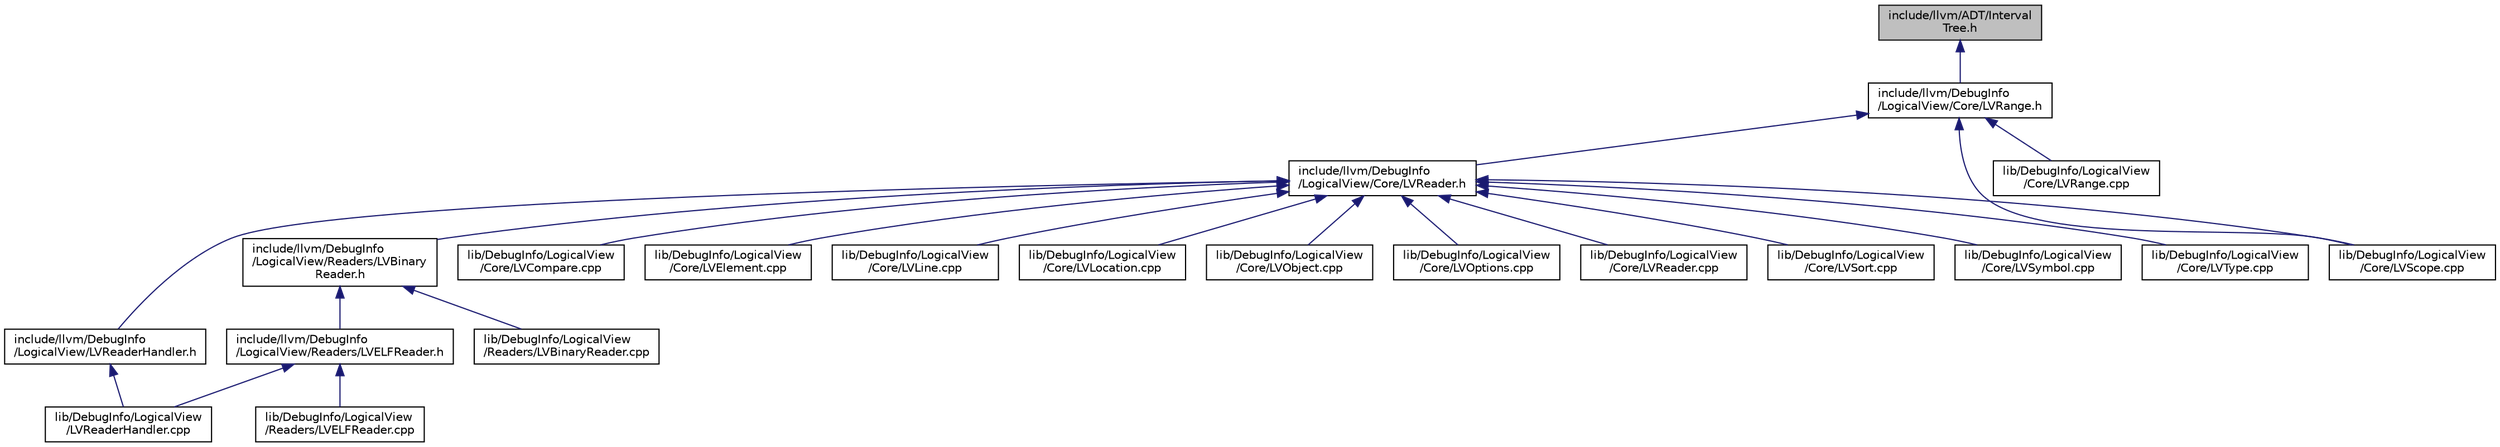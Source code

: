 digraph "include/llvm/ADT/IntervalTree.h"
{
 // LATEX_PDF_SIZE
  bgcolor="transparent";
  edge [fontname="Helvetica",fontsize="10",labelfontname="Helvetica",labelfontsize="10"];
  node [fontname="Helvetica",fontsize="10",shape=record];
  Node1 [label="include/llvm/ADT/Interval\lTree.h",height=0.2,width=0.4,color="black", fillcolor="grey75", style="filled", fontcolor="black",tooltip=" "];
  Node1 -> Node2 [dir="back",color="midnightblue",fontsize="10",style="solid",fontname="Helvetica"];
  Node2 [label="include/llvm/DebugInfo\l/LogicalView/Core/LVRange.h",height=0.2,width=0.4,color="black",URL="$LVRange_8h.html",tooltip=" "];
  Node2 -> Node3 [dir="back",color="midnightblue",fontsize="10",style="solid",fontname="Helvetica"];
  Node3 [label="include/llvm/DebugInfo\l/LogicalView/Core/LVReader.h",height=0.2,width=0.4,color="black",URL="$LVReader_8h.html",tooltip=" "];
  Node3 -> Node4 [dir="back",color="midnightblue",fontsize="10",style="solid",fontname="Helvetica"];
  Node4 [label="include/llvm/DebugInfo\l/LogicalView/LVReaderHandler.h",height=0.2,width=0.4,color="black",URL="$LVReaderHandler_8h.html",tooltip=" "];
  Node4 -> Node5 [dir="back",color="midnightblue",fontsize="10",style="solid",fontname="Helvetica"];
  Node5 [label="lib/DebugInfo/LogicalView\l/LVReaderHandler.cpp",height=0.2,width=0.4,color="black",URL="$LVReaderHandler_8cpp.html",tooltip=" "];
  Node3 -> Node6 [dir="back",color="midnightblue",fontsize="10",style="solid",fontname="Helvetica"];
  Node6 [label="include/llvm/DebugInfo\l/LogicalView/Readers/LVBinary\lReader.h",height=0.2,width=0.4,color="black",URL="$LVBinaryReader_8h.html",tooltip=" "];
  Node6 -> Node7 [dir="back",color="midnightblue",fontsize="10",style="solid",fontname="Helvetica"];
  Node7 [label="include/llvm/DebugInfo\l/LogicalView/Readers/LVELFReader.h",height=0.2,width=0.4,color="black",URL="$LVELFReader_8h.html",tooltip=" "];
  Node7 -> Node5 [dir="back",color="midnightblue",fontsize="10",style="solid",fontname="Helvetica"];
  Node7 -> Node8 [dir="back",color="midnightblue",fontsize="10",style="solid",fontname="Helvetica"];
  Node8 [label="lib/DebugInfo/LogicalView\l/Readers/LVELFReader.cpp",height=0.2,width=0.4,color="black",URL="$LVELFReader_8cpp.html",tooltip=" "];
  Node6 -> Node9 [dir="back",color="midnightblue",fontsize="10",style="solid",fontname="Helvetica"];
  Node9 [label="lib/DebugInfo/LogicalView\l/Readers/LVBinaryReader.cpp",height=0.2,width=0.4,color="black",URL="$LVBinaryReader_8cpp.html",tooltip=" "];
  Node3 -> Node10 [dir="back",color="midnightblue",fontsize="10",style="solid",fontname="Helvetica"];
  Node10 [label="lib/DebugInfo/LogicalView\l/Core/LVCompare.cpp",height=0.2,width=0.4,color="black",URL="$LVCompare_8cpp.html",tooltip=" "];
  Node3 -> Node11 [dir="back",color="midnightblue",fontsize="10",style="solid",fontname="Helvetica"];
  Node11 [label="lib/DebugInfo/LogicalView\l/Core/LVElement.cpp",height=0.2,width=0.4,color="black",URL="$LVElement_8cpp.html",tooltip=" "];
  Node3 -> Node12 [dir="back",color="midnightblue",fontsize="10",style="solid",fontname="Helvetica"];
  Node12 [label="lib/DebugInfo/LogicalView\l/Core/LVLine.cpp",height=0.2,width=0.4,color="black",URL="$LVLine_8cpp.html",tooltip=" "];
  Node3 -> Node13 [dir="back",color="midnightblue",fontsize="10",style="solid",fontname="Helvetica"];
  Node13 [label="lib/DebugInfo/LogicalView\l/Core/LVLocation.cpp",height=0.2,width=0.4,color="black",URL="$LVLocation_8cpp.html",tooltip=" "];
  Node3 -> Node14 [dir="back",color="midnightblue",fontsize="10",style="solid",fontname="Helvetica"];
  Node14 [label="lib/DebugInfo/LogicalView\l/Core/LVObject.cpp",height=0.2,width=0.4,color="black",URL="$LVObject_8cpp.html",tooltip=" "];
  Node3 -> Node15 [dir="back",color="midnightblue",fontsize="10",style="solid",fontname="Helvetica"];
  Node15 [label="lib/DebugInfo/LogicalView\l/Core/LVOptions.cpp",height=0.2,width=0.4,color="black",URL="$LVOptions_8cpp.html",tooltip=" "];
  Node3 -> Node16 [dir="back",color="midnightblue",fontsize="10",style="solid",fontname="Helvetica"];
  Node16 [label="lib/DebugInfo/LogicalView\l/Core/LVReader.cpp",height=0.2,width=0.4,color="black",URL="$LVReader_8cpp.html",tooltip=" "];
  Node3 -> Node17 [dir="back",color="midnightblue",fontsize="10",style="solid",fontname="Helvetica"];
  Node17 [label="lib/DebugInfo/LogicalView\l/Core/LVScope.cpp",height=0.2,width=0.4,color="black",URL="$LVScope_8cpp.html",tooltip=" "];
  Node3 -> Node18 [dir="back",color="midnightblue",fontsize="10",style="solid",fontname="Helvetica"];
  Node18 [label="lib/DebugInfo/LogicalView\l/Core/LVSort.cpp",height=0.2,width=0.4,color="black",URL="$LVSort_8cpp.html",tooltip=" "];
  Node3 -> Node19 [dir="back",color="midnightblue",fontsize="10",style="solid",fontname="Helvetica"];
  Node19 [label="lib/DebugInfo/LogicalView\l/Core/LVSymbol.cpp",height=0.2,width=0.4,color="black",URL="$LVSymbol_8cpp.html",tooltip=" "];
  Node3 -> Node20 [dir="back",color="midnightblue",fontsize="10",style="solid",fontname="Helvetica"];
  Node20 [label="lib/DebugInfo/LogicalView\l/Core/LVType.cpp",height=0.2,width=0.4,color="black",URL="$LVType_8cpp.html",tooltip=" "];
  Node2 -> Node21 [dir="back",color="midnightblue",fontsize="10",style="solid",fontname="Helvetica"];
  Node21 [label="lib/DebugInfo/LogicalView\l/Core/LVRange.cpp",height=0.2,width=0.4,color="black",URL="$LVRange_8cpp.html",tooltip=" "];
  Node2 -> Node17 [dir="back",color="midnightblue",fontsize="10",style="solid",fontname="Helvetica"];
}
